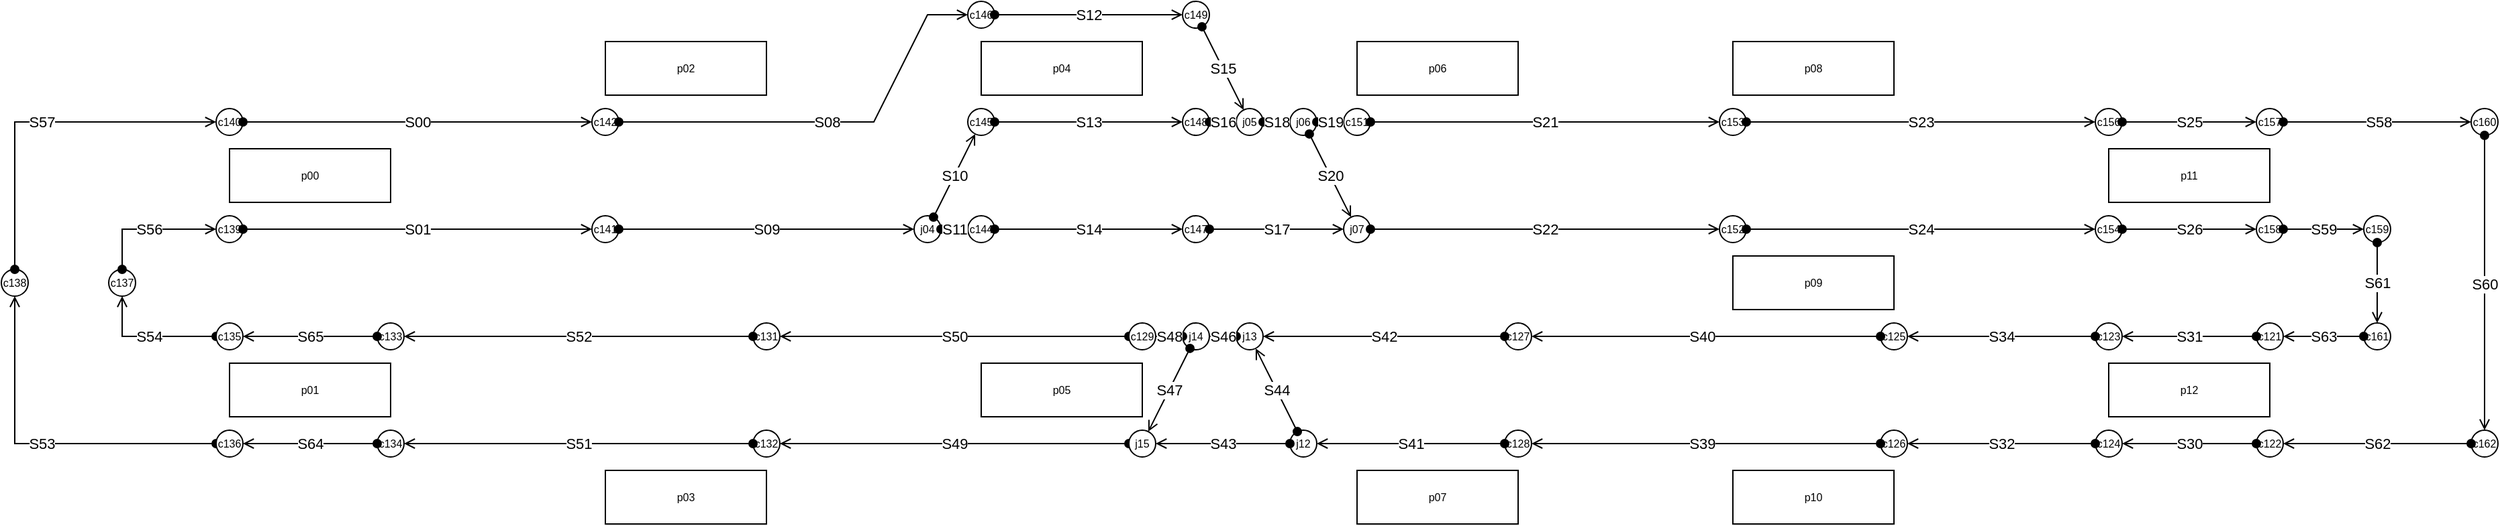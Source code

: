 <mxfile compressed="false" version="20.8.16" type="device">
  <diagram name="v5" id="9n7vPRytGBd8-qQ8bjde">
    <mxGraphModel dx="638" dy="440" grid="1" gridSize="10" guides="1" tooltips="1" connect="1" arrows="1" fold="1" page="1" pageScale="1" pageWidth="827" pageHeight="1169" math="0" shadow="0">
      <root>
        <mxCell id="AcLKcFcPObNCE5Jz1mWQ-0" />
        <mxCell id="AcLKcFcPObNCE5Jz1mWQ-1" parent="AcLKcFcPObNCE5Jz1mWQ-0" />
        <object label="%id%" placeholders="1" type="platform" id="p00">
          <mxCell style="rounded=0;whiteSpace=wrap;html=1;fontSize=8;" parent="AcLKcFcPObNCE5Jz1mWQ-1" vertex="1">
            <mxGeometry x="240" y="260" width="120" height="40" as="geometry" />
          </mxCell>
        </object>
        <object label="%id%" placeholders="1" type="platform" id="p01">
          <mxCell style="rounded=0;whiteSpace=wrap;html=1;fontSize=8;" parent="AcLKcFcPObNCE5Jz1mWQ-1" vertex="1">
            <mxGeometry x="240" y="420" width="120" height="40" as="geometry" />
          </mxCell>
        </object>
        <object label="%id%" placeholders="1" type="platform" id="p02">
          <mxCell style="rounded=0;whiteSpace=wrap;html=1;fontSize=8;" parent="AcLKcFcPObNCE5Jz1mWQ-1" vertex="1">
            <mxGeometry x="520" y="180" width="120" height="40" as="geometry" />
          </mxCell>
        </object>
        <object label="%id%" placeholders="1" type="platform" id="p04">
          <mxCell style="rounded=0;whiteSpace=wrap;html=1;fontSize=8;" parent="AcLKcFcPObNCE5Jz1mWQ-1" vertex="1">
            <mxGeometry x="800" y="180" width="120" height="40" as="geometry" />
          </mxCell>
        </object>
        <object label="%id%" placeholders="1" type="platform" id="p06">
          <mxCell style="rounded=0;whiteSpace=wrap;html=1;fontSize=8;" parent="AcLKcFcPObNCE5Jz1mWQ-1" vertex="1">
            <mxGeometry x="1080" y="180" width="120" height="40" as="geometry" />
          </mxCell>
        </object>
        <object label="%id%" placeholders="1" type="platform" id="p08">
          <mxCell style="rounded=0;whiteSpace=wrap;html=1;fontSize=8;" parent="AcLKcFcPObNCE5Jz1mWQ-1" vertex="1">
            <mxGeometry x="1360" y="180" width="120" height="40" as="geometry" />
          </mxCell>
        </object>
        <object label="%id%" placeholders="1" type="platform" id="p11">
          <mxCell style="rounded=0;whiteSpace=wrap;html=1;fontSize=8;" parent="AcLKcFcPObNCE5Jz1mWQ-1" vertex="1">
            <mxGeometry x="1640" y="260" width="120" height="40" as="geometry" />
          </mxCell>
        </object>
        <object label="%id%" placeholders="1" type="platform" id="p12">
          <mxCell style="rounded=0;whiteSpace=wrap;html=1;fontSize=8;" parent="AcLKcFcPObNCE5Jz1mWQ-1" vertex="1">
            <mxGeometry x="1640" y="420" width="120" height="40" as="geometry" />
          </mxCell>
        </object>
        <object label="%id%" placeholders="1" type="platform" id="p09">
          <mxCell style="rounded=0;whiteSpace=wrap;html=1;fontSize=8;" parent="AcLKcFcPObNCE5Jz1mWQ-1" vertex="1">
            <mxGeometry x="1360" y="340" width="120" height="40" as="geometry" />
          </mxCell>
        </object>
        <object label="%id%" placeholders="1" type="platform" id="p10">
          <mxCell style="rounded=0;whiteSpace=wrap;html=1;fontSize=8;" parent="AcLKcFcPObNCE5Jz1mWQ-1" vertex="1">
            <mxGeometry x="1360" y="500" width="120" height="40" as="geometry" />
          </mxCell>
        </object>
        <object label="%id%" placeholders="1" type="platform" id="p07">
          <mxCell style="rounded=0;whiteSpace=wrap;html=1;fontSize=8;" parent="AcLKcFcPObNCE5Jz1mWQ-1" vertex="1">
            <mxGeometry x="1080" y="500" width="120" height="40" as="geometry" />
          </mxCell>
        </object>
        <object label="%id%" placeholders="1" type="platform" id="p03">
          <mxCell style="rounded=0;whiteSpace=wrap;html=1;fontSize=8;" parent="AcLKcFcPObNCE5Jz1mWQ-1" vertex="1">
            <mxGeometry x="520" y="500" width="120" height="40" as="geometry" />
          </mxCell>
        </object>
        <object label="%id%" placeholders="1" type="platform" id="p05">
          <mxCell style="rounded=0;whiteSpace=wrap;html=1;fontSize=8;" parent="AcLKcFcPObNCE5Jz1mWQ-1" vertex="1">
            <mxGeometry x="800" y="420" width="120" height="40" as="geometry" />
          </mxCell>
        </object>
        <object label="%id%" placeholders="1" type="junction" id="c142">
          <mxCell style="ellipse;whiteSpace=wrap;html=1;aspect=fixed;fontSize=8;" parent="AcLKcFcPObNCE5Jz1mWQ-1" vertex="1">
            <mxGeometry x="510" y="230" width="20" height="20" as="geometry" />
          </mxCell>
        </object>
        <object label="%id%" placeholders="1" type="junction" id="j04">
          <mxCell style="ellipse;whiteSpace=wrap;html=1;aspect=fixed;fontSize=8;" parent="AcLKcFcPObNCE5Jz1mWQ-1" vertex="1">
            <mxGeometry x="750" y="310" width="20" height="20" as="geometry" />
          </mxCell>
        </object>
        <object label="%id%" placeholders="1" type="junction" id="j05">
          <mxCell style="ellipse;whiteSpace=wrap;html=1;aspect=fixed;fontSize=8;" parent="AcLKcFcPObNCE5Jz1mWQ-1" vertex="1">
            <mxGeometry x="990" y="230" width="20" height="20" as="geometry" />
          </mxCell>
        </object>
        <object label="%id%" placeholders="1" type="junction" id="j06">
          <mxCell style="ellipse;whiteSpace=wrap;html=1;aspect=fixed;fontSize=8;" parent="AcLKcFcPObNCE5Jz1mWQ-1" vertex="1">
            <mxGeometry x="1030" y="230" width="20" height="20" as="geometry" />
          </mxCell>
        </object>
        <object label="%id%" placeholders="1" type="junction" id="j07">
          <mxCell style="ellipse;whiteSpace=wrap;html=1;aspect=fixed;fontSize=8;" parent="AcLKcFcPObNCE5Jz1mWQ-1" vertex="1">
            <mxGeometry x="1070" y="310" width="20" height="20" as="geometry" />
          </mxCell>
        </object>
        <object label="%id%" placeholders="1" type="junction" id="c123">
          <mxCell style="ellipse;whiteSpace=wrap;html=1;aspect=fixed;fontSize=8;" parent="AcLKcFcPObNCE5Jz1mWQ-1" vertex="1">
            <mxGeometry x="1630" y="390" width="20" height="20" as="geometry" />
          </mxCell>
        </object>
        <object label="%id%" placeholders="1" type="junction" id="c139">
          <mxCell style="ellipse;whiteSpace=wrap;html=1;aspect=fixed;perimeter=ellipsePerimeter;fontSize=8;" parent="AcLKcFcPObNCE5Jz1mWQ-1" vertex="1">
            <mxGeometry x="230" y="310" width="20" height="20" as="geometry" />
          </mxCell>
        </object>
        <object label="%id%" placeholders="1" type="junction" id="c140">
          <mxCell style="ellipse;whiteSpace=wrap;html=1;aspect=fixed;perimeter=ellipsePerimeter;fontSize=8;" parent="AcLKcFcPObNCE5Jz1mWQ-1" vertex="1">
            <mxGeometry x="230" y="230" width="20" height="20" as="geometry" />
          </mxCell>
        </object>
        <object label="%id%" placeholders="1" type="junction" id="c133">
          <mxCell style="ellipse;whiteSpace=wrap;html=1;aspect=fixed;perimeter=ellipsePerimeter;fontSize=8;" parent="AcLKcFcPObNCE5Jz1mWQ-1" vertex="1">
            <mxGeometry x="350" y="390" width="20" height="20" as="geometry" />
          </mxCell>
        </object>
        <object label="%id%" placeholders="1" type="junction" id="c134">
          <mxCell style="ellipse;whiteSpace=wrap;html=1;aspect=fixed;perimeter=ellipsePerimeter;fontSize=8;" parent="AcLKcFcPObNCE5Jz1mWQ-1" vertex="1">
            <mxGeometry x="350" y="470" width="20" height="20" as="geometry" />
          </mxCell>
        </object>
        <object label="%id%" placeholders="1" type="junction" id="c132">
          <mxCell style="ellipse;whiteSpace=wrap;html=1;aspect=fixed;perimeter=ellipsePerimeter;fontSize=8;" parent="AcLKcFcPObNCE5Jz1mWQ-1" vertex="1">
            <mxGeometry x="630" y="470" width="20" height="20" as="geometry" />
          </mxCell>
        </object>
        <object label="%id%" placeholders="1" type="junction" id="c131">
          <mxCell style="ellipse;whiteSpace=wrap;html=1;aspect=fixed;perimeter=ellipsePerimeter;fontSize=8;" parent="AcLKcFcPObNCE5Jz1mWQ-1" vertex="1">
            <mxGeometry x="630" y="390" width="20" height="20" as="geometry" />
          </mxCell>
        </object>
        <object label="%id%" placeholders="1" type="junction" id="c128">
          <mxCell style="ellipse;whiteSpace=wrap;html=1;aspect=fixed;perimeter=ellipsePerimeter;fontSize=8;" parent="AcLKcFcPObNCE5Jz1mWQ-1" vertex="1">
            <mxGeometry x="1190" y="470" width="20" height="20" as="geometry" />
          </mxCell>
        </object>
        <object label="%id%" placeholders="1" type="junction" id="c127">
          <mxCell style="ellipse;whiteSpace=wrap;html=1;aspect=fixed;perimeter=ellipsePerimeter;fontSize=8;" parent="AcLKcFcPObNCE5Jz1mWQ-1" vertex="1">
            <mxGeometry x="1190" y="390" width="20" height="20" as="geometry" />
          </mxCell>
        </object>
        <object label="%id%" placeholders="1" type="junction" id="c153">
          <mxCell style="ellipse;whiteSpace=wrap;html=1;aspect=fixed;perimeter=ellipsePerimeter;fontSize=8;" parent="AcLKcFcPObNCE5Jz1mWQ-1" vertex="1">
            <mxGeometry x="1350" y="230" width="20" height="20" as="geometry" />
          </mxCell>
        </object>
        <object label="%id%" placeholders="1" type="junction" id="c152">
          <mxCell style="ellipse;whiteSpace=wrap;html=1;aspect=fixed;perimeter=ellipsePerimeter;fontSize=8;" parent="AcLKcFcPObNCE5Jz1mWQ-1" vertex="1">
            <mxGeometry x="1350" y="310" width="20" height="20" as="geometry" />
          </mxCell>
        </object>
        <object label="%id%" placeholders="1" type="junction" id="c156">
          <mxCell style="ellipse;whiteSpace=wrap;html=1;aspect=fixed;perimeter=ellipsePerimeter;fontSize=8;" parent="AcLKcFcPObNCE5Jz1mWQ-1" vertex="1">
            <mxGeometry x="1630" y="230" width="20" height="20" as="geometry" />
          </mxCell>
        </object>
        <object label="%id%" placeholders="1" type="junction" id="c154">
          <mxCell style="ellipse;whiteSpace=wrap;html=1;aspect=fixed;perimeter=ellipsePerimeter;fontSize=8;" parent="AcLKcFcPObNCE5Jz1mWQ-1" vertex="1">
            <mxGeometry x="1630" y="310" width="20" height="20" as="geometry" />
          </mxCell>
        </object>
        <object label="%id%" placeholders="1" type="junction" id="c121">
          <mxCell style="ellipse;whiteSpace=wrap;html=1;aspect=fixed;perimeter=ellipsePerimeter;fontSize=8;" parent="AcLKcFcPObNCE5Jz1mWQ-1" vertex="1">
            <mxGeometry x="1750" y="390" width="20" height="20" as="geometry" />
          </mxCell>
        </object>
        <object label="%id%" placeholders="1" type="junction" id="c122">
          <mxCell style="ellipse;whiteSpace=wrap;html=1;aspect=fixed;perimeter=ellipsePerimeter;fontSize=8;" parent="AcLKcFcPObNCE5Jz1mWQ-1" vertex="1">
            <mxGeometry x="1750" y="470" width="20" height="20" as="geometry" />
          </mxCell>
        </object>
        <object label="%id%" placeholders="1" type="junction" id="c124">
          <mxCell style="ellipse;whiteSpace=wrap;html=1;aspect=fixed;perimeter=ellipsePerimeter;fontSize=8;" parent="AcLKcFcPObNCE5Jz1mWQ-1" vertex="1">
            <mxGeometry x="1630" y="470" width="20" height="20" as="geometry" />
          </mxCell>
        </object>
        <object label="%id%" placeholders="1" type="junction" id="c125">
          <mxCell style="ellipse;whiteSpace=wrap;html=1;aspect=fixed;perimeter=ellipsePerimeter;fontSize=8;" parent="AcLKcFcPObNCE5Jz1mWQ-1" vertex="1">
            <mxGeometry x="1470" y="390" width="20" height="20" as="geometry" />
          </mxCell>
        </object>
        <object label="%id%" placeholders="1" type="junction" id="c126">
          <mxCell style="ellipse;whiteSpace=wrap;html=1;aspect=fixed;perimeter=ellipsePerimeter;fontSize=8;" parent="AcLKcFcPObNCE5Jz1mWQ-1" vertex="1">
            <mxGeometry x="1470" y="470" width="20" height="20" as="geometry" />
          </mxCell>
        </object>
        <object label="%id%" placeholders="1" type="junction" id="c141">
          <mxCell style="ellipse;whiteSpace=wrap;html=1;aspect=fixed;perimeter=ellipsePerimeter;fontSize=8;" parent="AcLKcFcPObNCE5Jz1mWQ-1" vertex="1">
            <mxGeometry x="510" y="310" width="20" height="20" as="geometry" />
          </mxCell>
        </object>
        <object label="%id%" placeholders="1" type="junction" id="c145">
          <mxCell style="ellipse;whiteSpace=wrap;html=1;aspect=fixed;fontSize=8;" parent="AcLKcFcPObNCE5Jz1mWQ-1" vertex="1">
            <mxGeometry x="790" y="230" width="20" height="20" as="geometry" />
          </mxCell>
        </object>
        <object label="%id%" placeholders="1" type="junction" id="c144">
          <mxCell style="ellipse;whiteSpace=wrap;html=1;aspect=fixed;fontSize=8;" parent="AcLKcFcPObNCE5Jz1mWQ-1" vertex="1">
            <mxGeometry x="790" y="310" width="20" height="20" as="geometry" />
          </mxCell>
        </object>
        <object label="%id%" placeholders="1" type="junction" id="c146">
          <mxCell style="ellipse;whiteSpace=wrap;html=1;aspect=fixed;fontSize=8;" parent="AcLKcFcPObNCE5Jz1mWQ-1" vertex="1">
            <mxGeometry x="790" y="150" width="20" height="20" as="geometry" />
          </mxCell>
        </object>
        <object label="%id%" placeholders="1" type="junction" id="c151">
          <mxCell style="ellipse;whiteSpace=wrap;html=1;aspect=fixed;fontSize=8;" parent="AcLKcFcPObNCE5Jz1mWQ-1" vertex="1">
            <mxGeometry x="1070" y="230" width="20" height="20" as="geometry" />
          </mxCell>
        </object>
        <object label="%id%" placeholders="1" type="junction" id="c149">
          <mxCell style="ellipse;whiteSpace=wrap;html=1;aspect=fixed;fontSize=8;" parent="AcLKcFcPObNCE5Jz1mWQ-1" vertex="1">
            <mxGeometry x="950" y="150" width="20" height="20" as="geometry" />
          </mxCell>
        </object>
        <object label="%id%" placeholders="1" type="junction" id="c148">
          <mxCell style="ellipse;whiteSpace=wrap;html=1;aspect=fixed;fontSize=8;" parent="AcLKcFcPObNCE5Jz1mWQ-1" vertex="1">
            <mxGeometry x="950" y="230" width="20" height="20" as="geometry" />
          </mxCell>
        </object>
        <object label="%id%" placeholders="1" type="junction" id="c147">
          <mxCell style="ellipse;whiteSpace=wrap;html=1;aspect=fixed;fontSize=8;" parent="AcLKcFcPObNCE5Jz1mWQ-1" vertex="1">
            <mxGeometry x="950" y="310" width="20" height="20" as="geometry" />
          </mxCell>
        </object>
        <object label="%id%" placeholders="1" type="junction" id="c157">
          <mxCell style="ellipse;whiteSpace=wrap;html=1;aspect=fixed;perimeter=ellipsePerimeter;fontSize=8;" parent="AcLKcFcPObNCE5Jz1mWQ-1" vertex="1">
            <mxGeometry x="1750" y="230" width="20" height="20" as="geometry" />
          </mxCell>
        </object>
        <object label="%id%" placeholders="1" type="junction" id="c158">
          <mxCell style="ellipse;whiteSpace=wrap;html=1;aspect=fixed;perimeter=ellipsePerimeter;fontSize=8;" parent="AcLKcFcPObNCE5Jz1mWQ-1" vertex="1">
            <mxGeometry x="1750" y="310" width="20" height="20" as="geometry" />
          </mxCell>
        </object>
        <object label="%id%" placeholders="1" type="junction" id="c160">
          <mxCell style="ellipse;whiteSpace=wrap;html=1;aspect=fixed;perimeter=ellipsePerimeter;fontSize=8;" parent="AcLKcFcPObNCE5Jz1mWQ-1" vertex="1">
            <mxGeometry x="1910" y="230" width="20" height="20" as="geometry" />
          </mxCell>
        </object>
        <object label="%id%" placeholders="1" type="junction" id="c138">
          <mxCell style="ellipse;whiteSpace=wrap;html=1;aspect=fixed;perimeter=ellipsePerimeter;fontSize=8;" parent="AcLKcFcPObNCE5Jz1mWQ-1" vertex="1">
            <mxGeometry x="70" y="350" width="20" height="20" as="geometry" />
          </mxCell>
        </object>
        <object label="%id%" placeholders="1" type="junction" id="c137">
          <mxCell style="ellipse;whiteSpace=wrap;html=1;aspect=fixed;perimeter=ellipsePerimeter;fontSize=8;" parent="AcLKcFcPObNCE5Jz1mWQ-1" vertex="1">
            <mxGeometry x="150" y="350" width="20" height="20" as="geometry" />
          </mxCell>
        </object>
        <object label="%id%" placeholders="1" type="section" blockId="b00" id="S00">
          <mxCell style="endArrow=open;html=1;rounded=0;startArrow=oval;startFill=1;endFill=0;" parent="AcLKcFcPObNCE5Jz1mWQ-1" source="c140" target="c142" edge="1">
            <mxGeometry width="100" height="100" relative="1" as="geometry">
              <mxPoint x="400" y="238.62" as="sourcePoint" />
              <mxPoint x="390" y="240" as="targetPoint" />
              <mxPoint as="offset" />
            </mxGeometry>
          </mxCell>
        </object>
        <object label="%id%" placeholders="1" type="section" blockId="b01" id="S01">
          <mxCell style="endArrow=open;html=1;rounded=0;startArrow=oval;startFill=1;endFill=0;" parent="AcLKcFcPObNCE5Jz1mWQ-1" source="c139" target="c141" edge="1">
            <mxGeometry width="100" height="100" relative="1" as="geometry">
              <mxPoint x="440" y="230" as="sourcePoint" />
              <mxPoint x="390" y="320" as="targetPoint" />
            </mxGeometry>
          </mxCell>
        </object>
        <object label="%id%" placeholders="1" type="section" blockId="b32" id="S32">
          <mxCell style="endArrow=open;html=1;rounded=0;startArrow=oval;startFill=1;endFill=0;" parent="AcLKcFcPObNCE5Jz1mWQ-1" source="c124" target="c126" edge="1">
            <mxGeometry width="100" height="100" relative="1" as="geometry">
              <mxPoint x="1040.0" y="240.0" as="sourcePoint" />
              <mxPoint x="1610" y="480" as="targetPoint" />
            </mxGeometry>
          </mxCell>
        </object>
        <object label="%id%" placeholders="1" type="section" blockId="b32" id="S34">
          <mxCell style="endArrow=open;html=1;rounded=0;startArrow=oval;startFill=1;endFill=0;" parent="AcLKcFcPObNCE5Jz1mWQ-1" source="c123" target="c125" edge="1">
            <mxGeometry width="100" height="100" relative="1" as="geometry">
              <mxPoint x="1640" y="399.4" as="sourcePoint" />
              <mxPoint x="1530" y="400" as="targetPoint" />
            </mxGeometry>
          </mxCell>
        </object>
        <object label="%id%" placeholders="1" type="section" blockId="b41" id="S41">
          <mxCell style="endArrow=open;html=1;rounded=0;startArrow=oval;startFill=1;endFill=0;" parent="AcLKcFcPObNCE5Jz1mWQ-1" source="c128" target="j12" edge="1">
            <mxGeometry width="100" height="100" relative="1" as="geometry">
              <mxPoint x="1200" y="450" as="sourcePoint" />
              <mxPoint x="1050" y="480" as="targetPoint" />
            </mxGeometry>
          </mxCell>
        </object>
        <object label="%id%" placeholders="1" type="section" blockId="b08" id="S08">
          <mxCell style="endArrow=open;html=1;rounded=0;startArrow=oval;startFill=1;endFill=0;" parent="AcLKcFcPObNCE5Jz1mWQ-1" source="c142" target="c146" edge="1">
            <mxGeometry width="100" height="100" relative="1" as="geometry">
              <mxPoint x="494.472" y="321.056" as="sourcePoint" />
              <mxPoint x="525.528" y="258.944" as="targetPoint" />
              <Array as="points">
                <mxPoint x="720" y="240" />
                <mxPoint x="760" y="160" />
              </Array>
            </mxGeometry>
          </mxCell>
        </object>
        <object label="%id%" placeholders="1" type="section" blockId="b09" id="S09">
          <mxCell style="endArrow=open;html=1;rounded=0;startArrow=oval;startFill=1;endFill=0;" parent="AcLKcFcPObNCE5Jz1mWQ-1" source="c141" target="j04" edge="1">
            <mxGeometry width="100" height="100" relative="1" as="geometry">
              <mxPoint x="504.472" y="331.056" as="sourcePoint" />
              <mxPoint x="535.528" y="268.944" as="targetPoint" />
            </mxGeometry>
          </mxCell>
        </object>
        <object label="%id%" placeholders="1" type="section" blockId="b09" id="S10">
          <mxCell style="endArrow=open;html=1;rounded=0;startArrow=oval;startFill=1;endFill=0;" parent="AcLKcFcPObNCE5Jz1mWQ-1" source="j04" target="c145" edge="1">
            <mxGeometry width="100" height="100" relative="1" as="geometry">
              <mxPoint x="514.472" y="341.056" as="sourcePoint" />
              <mxPoint x="545.528" y="278.944" as="targetPoint" />
            </mxGeometry>
          </mxCell>
        </object>
        <object label="%id%" placeholders="1" type="section" blockId="b09" id="S11">
          <mxCell style="endArrow=open;html=1;rounded=0;startArrow=oval;startFill=1;endFill=0;" parent="AcLKcFcPObNCE5Jz1mWQ-1" source="j04" target="c144" edge="1">
            <mxGeometry width="100" height="100" relative="1" as="geometry">
              <mxPoint x="524.472" y="351.056" as="sourcePoint" />
              <mxPoint x="555.528" y="288.944" as="targetPoint" />
            </mxGeometry>
          </mxCell>
        </object>
        <object label="%id%" placeholders="1" type="section" blockId="b12" id="S12">
          <mxCell style="endArrow=open;html=1;rounded=0;startArrow=oval;startFill=1;endFill=0;" parent="AcLKcFcPObNCE5Jz1mWQ-1" source="c146" target="c149" edge="1">
            <mxGeometry width="100" height="100" relative="1" as="geometry">
              <mxPoint x="850" y="270" as="sourcePoint" />
              <mxPoint x="910" y="160" as="targetPoint" />
            </mxGeometry>
          </mxCell>
        </object>
        <object label="%id%" placeholders="1" type="section" blockId="b13" id="S13">
          <mxCell style="endArrow=open;html=1;rounded=0;startArrow=oval;startFill=1;endFill=0;" parent="AcLKcFcPObNCE5Jz1mWQ-1" source="c145" target="c148" edge="1">
            <mxGeometry width="100" height="100" relative="1" as="geometry">
              <mxPoint x="820" y="170" as="sourcePoint" />
              <mxPoint x="960" y="170" as="targetPoint" />
            </mxGeometry>
          </mxCell>
        </object>
        <object label="%id%" placeholders="1" type="section" blockId="b14" id="S14">
          <mxCell style="endArrow=open;html=1;rounded=0;startArrow=oval;startFill=1;endFill=0;" parent="AcLKcFcPObNCE5Jz1mWQ-1" source="c144" target="c147" edge="1">
            <mxGeometry width="100" height="100" relative="1" as="geometry">
              <mxPoint x="830" y="180" as="sourcePoint" />
              <mxPoint x="970" y="180" as="targetPoint" />
            </mxGeometry>
          </mxCell>
        </object>
        <object label="%id%" placeholders="1" type="section" blockId="b15" id="S15">
          <mxCell style="endArrow=open;html=1;rounded=0;startArrow=oval;startFill=1;endFill=0;" parent="AcLKcFcPObNCE5Jz1mWQ-1" source="c149" target="j05" edge="1">
            <mxGeometry width="100" height="100" relative="1" as="geometry">
              <mxPoint x="840" y="190" as="sourcePoint" />
              <mxPoint x="980" y="190" as="targetPoint" />
            </mxGeometry>
          </mxCell>
        </object>
        <object label="%id%" placeholders="1" type="section" blockId="b15" id="S16">
          <mxCell style="endArrow=open;html=1;rounded=0;startArrow=oval;startFill=1;endFill=0;" parent="AcLKcFcPObNCE5Jz1mWQ-1" source="c148" target="j05" edge="1">
            <mxGeometry width="100" height="100" relative="1" as="geometry">
              <mxPoint x="850" y="200" as="sourcePoint" />
              <mxPoint x="990" y="200" as="targetPoint" />
            </mxGeometry>
          </mxCell>
        </object>
        <object label="%id%" placeholders="1" type="section" blockId="b15" id="S17">
          <mxCell style="endArrow=open;html=1;rounded=0;startArrow=oval;startFill=1;endFill=0;" parent="AcLKcFcPObNCE5Jz1mWQ-1" source="c147" target="j07" edge="1">
            <mxGeometry width="100" height="100" relative="1" as="geometry">
              <mxPoint x="860" y="210" as="sourcePoint" />
              <mxPoint x="1000" y="210" as="targetPoint" />
            </mxGeometry>
          </mxCell>
        </object>
        <object label="%id%" placeholders="1" type="section" blockId="b15" id="S18">
          <mxCell style="endArrow=open;html=1;rounded=0;startArrow=oval;startFill=1;endFill=0;" parent="AcLKcFcPObNCE5Jz1mWQ-1" source="j05" target="j06" edge="1">
            <mxGeometry width="100" height="100" relative="1" as="geometry">
              <mxPoint x="870" y="220" as="sourcePoint" />
              <mxPoint x="1010" y="220" as="targetPoint" />
            </mxGeometry>
          </mxCell>
        </object>
        <object label="%id%" placeholders="1" type="section" blockId="b15" id="S19">
          <mxCell style="endArrow=open;html=1;rounded=0;startArrow=oval;startFill=1;endFill=0;" parent="AcLKcFcPObNCE5Jz1mWQ-1" source="j06" target="c151" edge="1">
            <mxGeometry width="100" height="100" relative="1" as="geometry">
              <mxPoint x="880" y="230" as="sourcePoint" />
              <mxPoint x="1020" y="230" as="targetPoint" />
            </mxGeometry>
          </mxCell>
        </object>
        <object label="%id%" placeholders="1" type="section" blockId="b15" id="S20">
          <mxCell style="endArrow=open;html=1;rounded=0;startArrow=oval;startFill=1;endFill=0;" parent="AcLKcFcPObNCE5Jz1mWQ-1" source="j06" target="j07" edge="1">
            <mxGeometry width="100" height="100" relative="1" as="geometry">
              <mxPoint x="890" y="240" as="sourcePoint" />
              <mxPoint x="1030" y="240" as="targetPoint" />
            </mxGeometry>
          </mxCell>
        </object>
        <object label="%id%" placeholders="1" type="section" blockId="b21" id="S21">
          <mxCell style="endArrow=open;html=1;rounded=0;startArrow=oval;startFill=1;endFill=0;" parent="AcLKcFcPObNCE5Jz1mWQ-1" source="c151" target="c153" edge="1">
            <mxGeometry width="100" height="100" relative="1" as="geometry">
              <mxPoint x="900" y="250" as="sourcePoint" />
              <mxPoint x="1220" y="270" as="targetPoint" />
            </mxGeometry>
          </mxCell>
        </object>
        <object label="%id%" placeholders="1" type="section" blockId="b22" id="S22">
          <mxCell style="endArrow=open;html=1;rounded=0;startArrow=oval;startFill=1;endFill=0;" parent="AcLKcFcPObNCE5Jz1mWQ-1" source="j07" target="c152" edge="1">
            <mxGeometry width="100" height="100" relative="1" as="geometry">
              <mxPoint x="1100" y="250" as="sourcePoint" />
              <mxPoint x="1360" y="250" as="targetPoint" />
            </mxGeometry>
          </mxCell>
        </object>
        <object label="%id%" placeholders="1" type="section" blockId="b23" id="S23">
          <mxCell style="endArrow=open;html=1;rounded=0;startArrow=oval;startFill=1;endFill=0;" parent="AcLKcFcPObNCE5Jz1mWQ-1" source="c153" target="c156" edge="1">
            <mxGeometry width="100" height="100" relative="1" as="geometry">
              <mxPoint x="1390" y="260" as="sourcePoint" />
              <mxPoint x="1650" y="260" as="targetPoint" />
            </mxGeometry>
          </mxCell>
        </object>
        <object label="%id%" placeholders="1" type="section" blockId="b24" id="S24">
          <mxCell style="endArrow=open;html=1;rounded=0;startArrow=oval;startFill=1;endFill=0;" parent="AcLKcFcPObNCE5Jz1mWQ-1" source="c152" target="c154" edge="1">
            <mxGeometry width="100" height="100" relative="1" as="geometry">
              <mxPoint x="1380" y="250" as="sourcePoint" />
              <mxPoint x="1640" y="250" as="targetPoint" />
            </mxGeometry>
          </mxCell>
        </object>
        <object label="%id%" placeholders="1" type="section" blockId="b25" id="S25">
          <mxCell style="endArrow=open;html=1;rounded=0;startArrow=oval;startFill=1;endFill=0;" parent="AcLKcFcPObNCE5Jz1mWQ-1" source="c156" target="c157" edge="1">
            <mxGeometry width="100" height="100" relative="1" as="geometry">
              <mxPoint x="1630" y="219.33" as="sourcePoint" />
              <mxPoint x="1890" y="219.33" as="targetPoint" />
            </mxGeometry>
          </mxCell>
        </object>
        <object label="%id%" placeholders="1" type="section" blockId="b26" id="S26">
          <mxCell style="endArrow=open;html=1;rounded=0;startArrow=oval;startFill=1;endFill=0;" parent="AcLKcFcPObNCE5Jz1mWQ-1" source="c154" target="c158" edge="1">
            <mxGeometry width="100" height="100" relative="1" as="geometry">
              <mxPoint x="1660" y="250" as="sourcePoint" />
              <mxPoint x="1920" y="250" as="targetPoint" />
              <Array as="points" />
            </mxGeometry>
          </mxCell>
        </object>
        <object label="%id%" placeholders="1" type="section" blockId="b58" id="S58">
          <mxCell style="endArrow=open;html=1;rounded=0;startArrow=oval;startFill=1;endFill=0;" parent="AcLKcFcPObNCE5Jz1mWQ-1" source="c157" target="c160" edge="1">
            <mxGeometry x="0.004" width="100" height="100" relative="1" as="geometry">
              <mxPoint x="1670" y="260" as="sourcePoint" />
              <mxPoint x="1930" y="260" as="targetPoint" />
              <mxPoint as="offset" />
            </mxGeometry>
          </mxCell>
        </object>
        <object label="%id%" placeholders="1" type="section" blockId="b59" id="S59">
          <mxCell style="endArrow=open;html=1;rounded=0;startArrow=oval;startFill=1;endFill=0;" parent="AcLKcFcPObNCE5Jz1mWQ-1" source="c158" target="c159" edge="1">
            <mxGeometry width="100" height="100" relative="1" as="geometry">
              <mxPoint x="1680" y="270" as="sourcePoint" />
              <mxPoint x="1820" y="320" as="targetPoint" />
              <Array as="points" />
            </mxGeometry>
          </mxCell>
        </object>
        <object label="%id%" placeholders="1" type="section" blockId="b30" id="S30">
          <mxCell style="endArrow=open;html=1;rounded=0;startArrow=oval;startFill=1;endFill=0;" parent="AcLKcFcPObNCE5Jz1mWQ-1" source="c122" target="c124" edge="1">
            <mxGeometry width="100" height="100" relative="1" as="geometry">
              <mxPoint x="1920" y="490" as="sourcePoint" />
              <mxPoint x="1780" y="490" as="targetPoint" />
            </mxGeometry>
          </mxCell>
        </object>
        <object label="%id%" placeholders="1" type="section" blockId="b31" id="S31">
          <mxCell style="endArrow=open;html=1;rounded=0;startArrow=oval;startFill=1;endFill=0;" parent="AcLKcFcPObNCE5Jz1mWQ-1" source="c121" target="c123" edge="1">
            <mxGeometry width="100" height="100" relative="1" as="geometry">
              <mxPoint x="1930" y="500" as="sourcePoint" />
              <mxPoint x="1790" y="500" as="targetPoint" />
            </mxGeometry>
          </mxCell>
        </object>
        <object label="%id%" placeholders="1" type="section" blockId="b39" id="S39">
          <mxCell style="endArrow=open;html=1;rounded=0;startArrow=oval;startFill=1;endFill=0;" parent="AcLKcFcPObNCE5Jz1mWQ-1" source="c126" target="c128" edge="1">
            <mxGeometry x="0.023" width="100" height="100" relative="1" as="geometry">
              <mxPoint x="1570" y="500" as="sourcePoint" />
              <mxPoint x="1207.407" y="470" as="targetPoint" />
              <mxPoint as="offset" />
            </mxGeometry>
          </mxCell>
        </object>
        <object label="%id%" placeholders="1" type="section" blockId="b40" id="S40">
          <mxCell style="endArrow=open;html=1;rounded=0;startArrow=oval;startFill=1;endFill=0;" parent="AcLKcFcPObNCE5Jz1mWQ-1" source="c125" target="c127" edge="1">
            <mxGeometry x="0.023" width="100" height="100" relative="1" as="geometry">
              <mxPoint x="1480" y="490" as="sourcePoint" />
              <mxPoint x="1220.0" y="490" as="targetPoint" />
              <mxPoint as="offset" />
            </mxGeometry>
          </mxCell>
        </object>
        <object label="%id%" placeholders="1" type="section" blockId="b42" id="S42">
          <mxCell style="endArrow=open;html=1;rounded=0;startArrow=oval;startFill=1;endFill=0;" parent="AcLKcFcPObNCE5Jz1mWQ-1" source="c127" target="j13" edge="1">
            <mxGeometry width="100" height="100" relative="1" as="geometry">
              <mxPoint x="1200" y="490" as="sourcePoint" />
              <mxPoint x="1050" y="400" as="targetPoint" />
            </mxGeometry>
          </mxCell>
        </object>
        <object label="%id%" placeholders="1" type="section" blockId="b49" id="S49">
          <mxCell style="endArrow=open;html=1;rounded=0;startArrow=oval;startFill=1;endFill=0;" parent="AcLKcFcPObNCE5Jz1mWQ-1" source="j15" target="c132" edge="1">
            <mxGeometry width="100" height="100" relative="1" as="geometry">
              <mxPoint x="910" y="480" as="sourcePoint" />
              <mxPoint x="990" y="420" as="targetPoint" />
            </mxGeometry>
          </mxCell>
        </object>
        <object label="%id%" placeholders="1" type="section" blockId="b50" id="S50">
          <mxCell style="endArrow=open;html=1;rounded=0;startArrow=oval;startFill=1;endFill=0;" parent="AcLKcFcPObNCE5Jz1mWQ-1" source="c129" target="c131" edge="1">
            <mxGeometry width="100" height="100" relative="1" as="geometry">
              <mxPoint x="910" y="400" as="sourcePoint" />
              <mxPoint x="660" y="490" as="targetPoint" />
            </mxGeometry>
          </mxCell>
        </object>
        <object label="%id%" placeholders="1" type="section" blockId="b51" id="S51">
          <mxCell style="endArrow=open;html=1;rounded=0;startArrow=oval;startFill=1;endFill=0;" parent="AcLKcFcPObNCE5Jz1mWQ-1" source="c132" target="c134" edge="1">
            <mxGeometry width="100" height="100" relative="1" as="geometry">
              <mxPoint x="930" y="500" as="sourcePoint" />
              <mxPoint x="670" y="500" as="targetPoint" />
            </mxGeometry>
          </mxCell>
        </object>
        <object label="%id%" placeholders="1" type="section" blockId="b52" id="S52">
          <mxCell style="endArrow=open;html=1;rounded=0;startArrow=oval;startFill=1;endFill=0;" parent="AcLKcFcPObNCE5Jz1mWQ-1" source="c131" target="c133" edge="1">
            <mxGeometry width="100" height="100" relative="1" as="geometry">
              <mxPoint x="640" y="490" as="sourcePoint" />
              <mxPoint x="380" y="490" as="targetPoint" />
            </mxGeometry>
          </mxCell>
        </object>
        <object label="%id%" placeholders="1" type="section" blockId="b53" id="S53">
          <mxCell style="endArrow=open;html=1;rounded=0;startArrow=oval;startFill=1;endFill=0;" parent="AcLKcFcPObNCE5Jz1mWQ-1" source="c136" target="c138" edge="1">
            <mxGeometry width="100" height="100" relative="1" as="geometry">
              <mxPoint x="230" y="500" as="sourcePoint" />
              <mxPoint x="80" y="510" as="targetPoint" />
              <Array as="points">
                <mxPoint x="80" y="480" />
              </Array>
            </mxGeometry>
          </mxCell>
        </object>
        <object label="%id%" placeholders="1" type="section" blockId="b54" id="S54">
          <mxCell style="endArrow=open;html=1;rounded=0;startArrow=oval;startFill=1;endFill=0;" parent="AcLKcFcPObNCE5Jz1mWQ-1" source="c135" target="c137" edge="1">
            <mxGeometry width="100" height="100" relative="1" as="geometry">
              <mxPoint x="220" y="430" as="sourcePoint" />
              <mxPoint x="100" y="490" as="targetPoint" />
              <Array as="points">
                <mxPoint x="160" y="400" />
              </Array>
            </mxGeometry>
          </mxCell>
        </object>
        <object label="%id%" placeholders="1" type="section" blockId="b56" id="S56">
          <mxCell style="endArrow=open;html=1;rounded=0;startArrow=oval;startFill=1;endFill=0;" parent="AcLKcFcPObNCE5Jz1mWQ-1" source="c137" target="c139" edge="1">
            <mxGeometry width="100" height="100" relative="1" as="geometry">
              <mxPoint x="380" y="510" as="sourcePoint" />
              <mxPoint x="120" y="510" as="targetPoint" />
              <Array as="points">
                <mxPoint x="160" y="320" />
              </Array>
            </mxGeometry>
          </mxCell>
        </object>
        <object label="%id%" placeholders="1" type="section" blockId="b57" id="S57">
          <mxCell style="endArrow=open;html=1;rounded=0;startArrow=oval;startFill=1;endFill=0;" parent="AcLKcFcPObNCE5Jz1mWQ-1" source="c138" target="c140" edge="1">
            <mxGeometry width="100" height="100" relative="1" as="geometry">
              <mxPoint x="90" y="240" as="sourcePoint" />
              <mxPoint x="130" y="520" as="targetPoint" />
              <Array as="points">
                <mxPoint x="80" y="240" />
              </Array>
            </mxGeometry>
          </mxCell>
        </object>
        <object label="%id%" placeholders="1" type="junction" id="c159">
          <mxCell style="ellipse;whiteSpace=wrap;html=1;aspect=fixed;perimeter=ellipsePerimeter;fontSize=8;" parent="AcLKcFcPObNCE5Jz1mWQ-1" vertex="1">
            <mxGeometry x="1830" y="310" width="20" height="20" as="geometry" />
          </mxCell>
        </object>
        <object label="%id%" placeholders="1" type="junction" id="c162">
          <mxCell style="ellipse;whiteSpace=wrap;html=1;aspect=fixed;perimeter=ellipsePerimeter;fontSize=8;" parent="AcLKcFcPObNCE5Jz1mWQ-1" vertex="1">
            <mxGeometry x="1910" y="470" width="20" height="20" as="geometry" />
          </mxCell>
        </object>
        <object label="%id%" placeholders="1" type="junction" id="c161">
          <mxCell style="ellipse;whiteSpace=wrap;html=1;aspect=fixed;perimeter=ellipsePerimeter;fontSize=8;" parent="AcLKcFcPObNCE5Jz1mWQ-1" vertex="1">
            <mxGeometry x="1830" y="390" width="20" height="20" as="geometry" />
          </mxCell>
        </object>
        <object label="%id%" placeholders="1" type="section" blockId="b60" id="S60">
          <mxCell style="endArrow=open;html=1;rounded=0;startArrow=oval;startFill=1;endFill=0;" parent="AcLKcFcPObNCE5Jz1mWQ-1" source="c160" target="c162" edge="1">
            <mxGeometry x="0.004" width="100" height="100" relative="1" as="geometry">
              <mxPoint x="1780" y="250" as="sourcePoint" />
              <mxPoint x="1920" y="250" as="targetPoint" />
              <mxPoint as="offset" />
            </mxGeometry>
          </mxCell>
        </object>
        <object label="%id%" placeholders="1" type="section" blockId="b61" id="S61">
          <mxCell style="endArrow=open;html=1;rounded=0;startArrow=oval;startFill=1;endFill=0;" parent="AcLKcFcPObNCE5Jz1mWQ-1" source="c159" target="c161" edge="1">
            <mxGeometry x="0.004" width="100" height="100" relative="1" as="geometry">
              <mxPoint x="1790" y="260" as="sourcePoint" />
              <mxPoint x="1930" y="260" as="targetPoint" />
              <mxPoint as="offset" />
            </mxGeometry>
          </mxCell>
        </object>
        <object label="%id%" placeholders="1" type="section" blockId="b62" id="S62">
          <mxCell style="endArrow=open;html=1;rounded=0;startArrow=oval;startFill=1;endFill=0;" parent="AcLKcFcPObNCE5Jz1mWQ-1" source="c162" target="c122" edge="1">
            <mxGeometry x="0.004" width="100" height="100" relative="1" as="geometry">
              <mxPoint x="1800" y="270" as="sourcePoint" />
              <mxPoint x="1940" y="270" as="targetPoint" />
              <mxPoint as="offset" />
            </mxGeometry>
          </mxCell>
        </object>
        <object label="%id%" placeholders="1" type="section" blockId="b63" id="S63">
          <mxCell style="endArrow=open;html=1;rounded=0;startArrow=oval;startFill=1;endFill=0;" parent="AcLKcFcPObNCE5Jz1mWQ-1" source="c161" target="c121" edge="1">
            <mxGeometry x="0.004" width="100" height="100" relative="1" as="geometry">
              <mxPoint x="1810" y="280" as="sourcePoint" />
              <mxPoint x="1950" y="280" as="targetPoint" />
              <mxPoint as="offset" />
            </mxGeometry>
          </mxCell>
        </object>
        <object label="%id%" placeholders="1" type="junction" id="j14">
          <mxCell style="ellipse;whiteSpace=wrap;html=1;aspect=fixed;fontSize=8;" parent="AcLKcFcPObNCE5Jz1mWQ-1" vertex="1">
            <mxGeometry x="950" y="390" width="20" height="20" as="geometry" />
          </mxCell>
        </object>
        <object label="%id%" placeholders="1" type="junction" id="j13">
          <mxCell style="ellipse;whiteSpace=wrap;html=1;aspect=fixed;fontSize=8;" parent="AcLKcFcPObNCE5Jz1mWQ-1" vertex="1">
            <mxGeometry x="990" y="390" width="20" height="20" as="geometry" />
          </mxCell>
        </object>
        <object label="%id%" placeholders="1" type="junction" id="j15">
          <mxCell style="ellipse;whiteSpace=wrap;html=1;aspect=fixed;fontSize=8;" parent="AcLKcFcPObNCE5Jz1mWQ-1" vertex="1">
            <mxGeometry x="910" y="470" width="20" height="20" as="geometry" />
          </mxCell>
        </object>
        <object label="%id%" placeholders="1" type="junction" id="j12">
          <mxCell style="ellipse;whiteSpace=wrap;html=1;aspect=fixed;fontSize=8;" parent="AcLKcFcPObNCE5Jz1mWQ-1" vertex="1">
            <mxGeometry x="1030" y="470" width="20" height="20" as="geometry" />
          </mxCell>
        </object>
        <object label="%id%" placeholders="1" type="junction" id="c129">
          <mxCell style="ellipse;whiteSpace=wrap;html=1;aspect=fixed;perimeter=ellipsePerimeter;fontSize=8;" parent="AcLKcFcPObNCE5Jz1mWQ-1" vertex="1">
            <mxGeometry x="910" y="390" width="20" height="20" as="geometry" />
          </mxCell>
        </object>
        <object label="%id%" placeholders="1" type="section" blockId="b43" id="S47">
          <mxCell style="endArrow=open;html=1;rounded=0;startArrow=oval;startFill=1;endFill=0;" parent="AcLKcFcPObNCE5Jz1mWQ-1" source="j14" target="j15" edge="1">
            <mxGeometry width="100" height="100" relative="1" as="geometry">
              <mxPoint x="960" y="400.0" as="sourcePoint" />
              <mxPoint x="920" y="480.0" as="targetPoint" />
            </mxGeometry>
          </mxCell>
        </object>
        <object label="%id%" placeholders="1" type="section" blockId="b43" id="S44">
          <mxCell style="endArrow=open;html=1;rounded=0;startArrow=oval;startFill=1;endFill=0;" parent="AcLKcFcPObNCE5Jz1mWQ-1" source="j12" target="j13" edge="1">
            <mxGeometry width="100" height="100" relative="1" as="geometry">
              <mxPoint x="1040" y="480.0" as="sourcePoint" />
              <mxPoint x="1000" y="400.0" as="targetPoint" />
            </mxGeometry>
          </mxCell>
        </object>
        <object label="%id%" placeholders="1" type="section" blockId="b43" id="S46">
          <mxCell style="endArrow=open;html=1;rounded=0;startArrow=oval;startFill=1;endFill=0;" parent="AcLKcFcPObNCE5Jz1mWQ-1" source="j13" target="j14" edge="1">
            <mxGeometry width="100" height="100" relative="1" as="geometry">
              <mxPoint x="1000" y="400" as="sourcePoint" />
              <mxPoint x="960" y="400" as="targetPoint" />
            </mxGeometry>
          </mxCell>
        </object>
        <object label="%id%" placeholders="1" type="section" blockId="b43" id="S43">
          <mxCell style="endArrow=open;html=1;rounded=0;startArrow=oval;startFill=1;endFill=0;" parent="AcLKcFcPObNCE5Jz1mWQ-1" source="j12" target="j15" edge="1">
            <mxGeometry width="100" height="100" relative="1" as="geometry">
              <mxPoint x="1040" y="480" as="sourcePoint" />
              <mxPoint x="920" y="480" as="targetPoint" />
            </mxGeometry>
          </mxCell>
        </object>
        <object label="%id%" placeholders="1" type="section" blockId="b43" id="S48">
          <mxCell style="endArrow=open;html=1;rounded=0;startArrow=oval;startFill=1;endFill=0;" parent="AcLKcFcPObNCE5Jz1mWQ-1" source="j14" target="c129" edge="1">
            <mxGeometry width="100" height="100" relative="1" as="geometry">
              <mxPoint x="1000.0" y="410" as="sourcePoint" />
              <mxPoint x="980" y="410" as="targetPoint" />
              <mxPoint as="offset" />
            </mxGeometry>
          </mxCell>
        </object>
        <object label="%id%" placeholders="1" type="junction" id="c135">
          <mxCell style="ellipse;whiteSpace=wrap;html=1;aspect=fixed;perimeter=ellipsePerimeter;fontSize=8;" parent="AcLKcFcPObNCE5Jz1mWQ-1" vertex="1">
            <mxGeometry x="230" y="390" width="20" height="20" as="geometry" />
          </mxCell>
        </object>
        <object label="%id%" placeholders="1" type="junction" id="c136">
          <mxCell style="ellipse;whiteSpace=wrap;html=1;aspect=fixed;perimeter=ellipsePerimeter;fontSize=8;" parent="AcLKcFcPObNCE5Jz1mWQ-1" vertex="1">
            <mxGeometry x="230" y="470" width="20" height="20" as="geometry" />
          </mxCell>
        </object>
        <object label="%id%" placeholders="1" type="section" blockId="b51" id="S64">
          <mxCell style="endArrow=open;html=1;rounded=0;startArrow=oval;startFill=1;endFill=0;" parent="AcLKcFcPObNCE5Jz1mWQ-1" source="c134" target="c136" edge="1">
            <mxGeometry width="100" height="100" relative="1" as="geometry">
              <mxPoint x="440" y="510" as="sourcePoint" />
              <mxPoint x="380" y="490" as="targetPoint" />
            </mxGeometry>
          </mxCell>
        </object>
        <object label="%id%" placeholders="1" type="section" blockId="b51" id="S65">
          <mxCell style="endArrow=open;html=1;rounded=0;startArrow=oval;startFill=1;endFill=0;" parent="AcLKcFcPObNCE5Jz1mWQ-1" source="c133" target="c135" edge="1">
            <mxGeometry width="100" height="100" relative="1" as="geometry">
              <mxPoint x="360" y="490" as="sourcePoint" />
              <mxPoint x="260" y="490" as="targetPoint" />
            </mxGeometry>
          </mxCell>
        </object>
      </root>
    </mxGraphModel>
  </diagram>
</mxfile>
